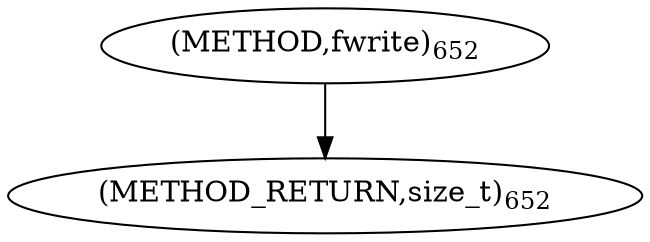 digraph "fwrite" {  
"30269" [label = <(METHOD,fwrite)<SUB>652</SUB>> ]
"30274" [label = <(METHOD_RETURN,size_t)<SUB>652</SUB>> ]
  "30269" -> "30274" 
}
